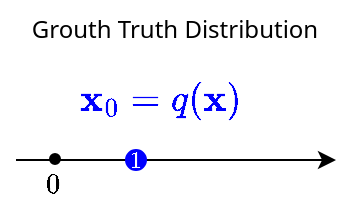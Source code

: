<mxfile version="24.7.17">
  <diagram name="Page-1" id="_gRGWOFDqU3hSQWJzQTY">
    <mxGraphModel dx="1012" dy="1805" grid="1" gridSize="10" guides="1" tooltips="1" connect="1" arrows="1" fold="1" page="1" pageScale="1" pageWidth="850" pageHeight="1100" background="none" math="1" shadow="0">
      <root>
        <mxCell id="0" />
        <mxCell id="1" parent="0" />
        <mxCell id="vsRgP92jTyw3C7przkWq-26" value="" style="endArrow=classic;html=1;rounded=0;" parent="1" edge="1">
          <mxGeometry width="50" height="50" relative="1" as="geometry">
            <mxPoint x="40" y="-620" as="sourcePoint" />
            <mxPoint x="200" y="-620" as="targetPoint" />
          </mxGeometry>
        </mxCell>
        <mxCell id="vsRgP92jTyw3C7przkWq-27" value="" style="ellipse;whiteSpace=wrap;html=1;fillColor=#000000;" parent="1" vertex="1">
          <mxGeometry x="57" y="-623" width="5" height="5" as="geometry" />
        </mxCell>
        <mxCell id="vsRgP92jTyw3C7przkWq-28" value="$$0$$" style="text;html=1;align=center;verticalAlign=middle;whiteSpace=wrap;rounded=0;" parent="1" vertex="1">
          <mxGeometry x="39" y="-617" width="40" height="18" as="geometry" />
        </mxCell>
        <mxCell id="vsRgP92jTyw3C7przkWq-30" value="$$\mathbf{x}_0 = q(\mathbf{x})$$" style="text;html=1;align=center;verticalAlign=middle;whiteSpace=wrap;rounded=0;fontSize=16;fillColor=none;fontColor=#0000FF;" parent="1" vertex="1">
          <mxGeometry x="62" y="-660" width="101" height="20" as="geometry" />
        </mxCell>
        <mxCell id="vsRgP92jTyw3C7przkWq-50" value="Grouth Truth Distribution" style="text;html=1;align=center;verticalAlign=middle;whiteSpace=wrap;rounded=0;fontFamily=Segoe UI;" parent="1" vertex="1">
          <mxGeometry x="43" y="-700" width="153" height="30" as="geometry" />
        </mxCell>
        <mxCell id="vsRgP92jTyw3C7przkWq-67" value="$$1$$" style="ellipse;whiteSpace=wrap;html=1;fillColor=#0000FF;strokeColor=#0000FF;fontColor=#FFFFFF;fontSize=10;" parent="1" vertex="1">
          <mxGeometry x="95" y="-625" width="10" height="10" as="geometry" />
        </mxCell>
      </root>
    </mxGraphModel>
  </diagram>
</mxfile>
